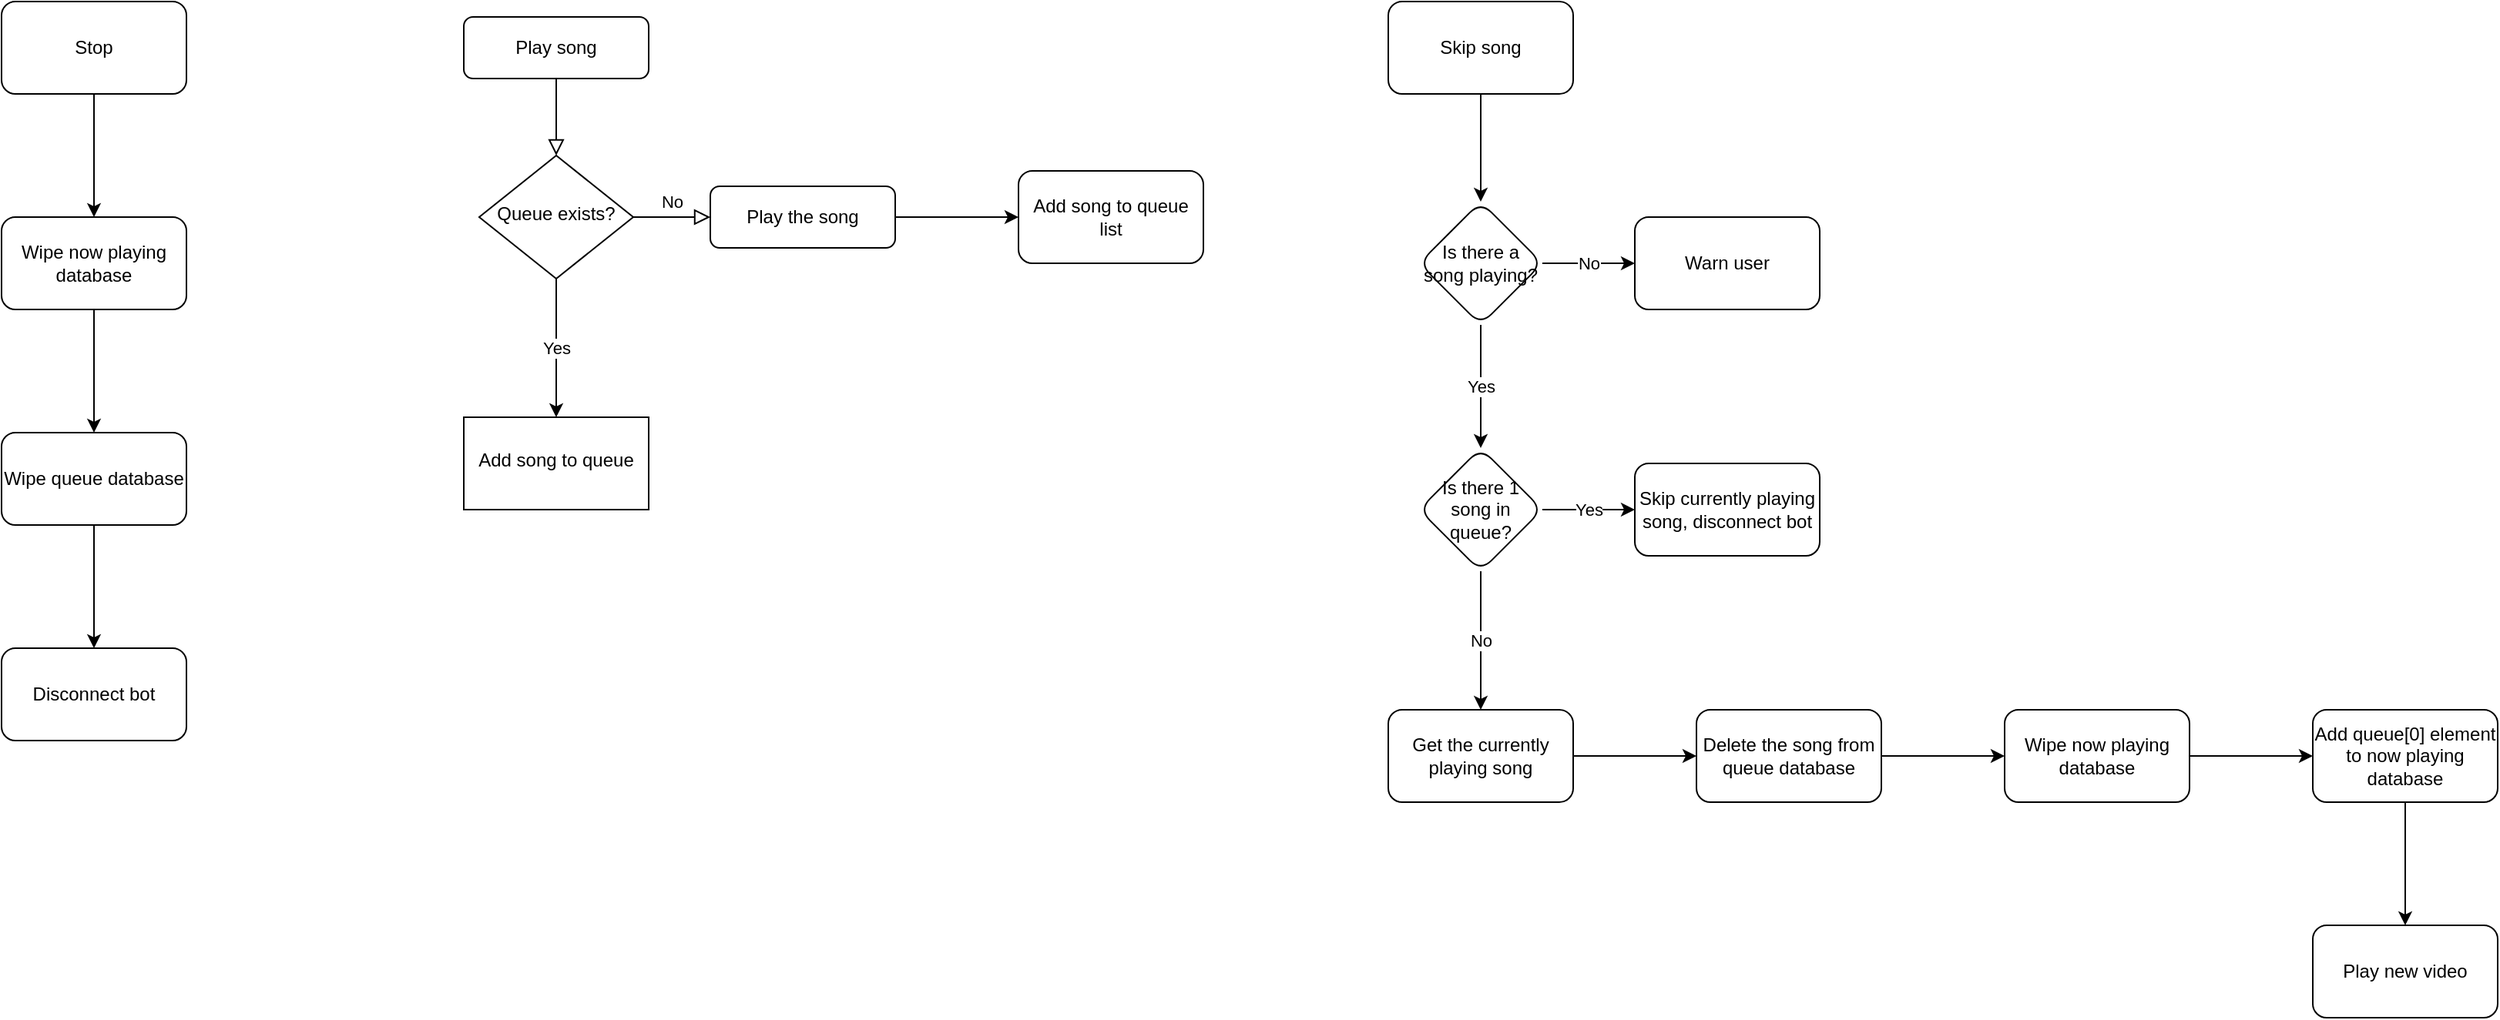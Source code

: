 <mxfile version="15.8.7" type="device"><diagram id="C5RBs43oDa-KdzZeNtuy" name="Page-1"><mxGraphModel dx="1609" dy="531" grid="1" gridSize="10" guides="1" tooltips="1" connect="1" arrows="1" fold="1" page="1" pageScale="1" pageWidth="827" pageHeight="1169" math="0" shadow="0"><root><mxCell id="WIyWlLk6GJQsqaUBKTNV-0"/><mxCell id="WIyWlLk6GJQsqaUBKTNV-1" parent="WIyWlLk6GJQsqaUBKTNV-0"/><mxCell id="WIyWlLk6GJQsqaUBKTNV-2" value="" style="rounded=0;html=1;jettySize=auto;orthogonalLoop=1;fontSize=11;endArrow=block;endFill=0;endSize=8;strokeWidth=1;shadow=0;labelBackgroundColor=none;edgeStyle=orthogonalEdgeStyle;" parent="WIyWlLk6GJQsqaUBKTNV-1" source="WIyWlLk6GJQsqaUBKTNV-3" target="WIyWlLk6GJQsqaUBKTNV-6" edge="1"><mxGeometry relative="1" as="geometry"/></mxCell><mxCell id="WIyWlLk6GJQsqaUBKTNV-3" value="Play song" style="rounded=1;whiteSpace=wrap;html=1;fontSize=12;glass=0;strokeWidth=1;shadow=0;" parent="WIyWlLk6GJQsqaUBKTNV-1" vertex="1"><mxGeometry x="160" y="80" width="120" height="40" as="geometry"/></mxCell><mxCell id="WIyWlLk6GJQsqaUBKTNV-5" value="No" style="edgeStyle=orthogonalEdgeStyle;rounded=0;html=1;jettySize=auto;orthogonalLoop=1;fontSize=11;endArrow=block;endFill=0;endSize=8;strokeWidth=1;shadow=0;labelBackgroundColor=none;" parent="WIyWlLk6GJQsqaUBKTNV-1" source="WIyWlLk6GJQsqaUBKTNV-6" target="WIyWlLk6GJQsqaUBKTNV-7" edge="1"><mxGeometry y="10" relative="1" as="geometry"><mxPoint as="offset"/></mxGeometry></mxCell><mxCell id="eSuluReuWYQ-CYM46R-5-3" value="Yes" style="edgeStyle=orthogonalEdgeStyle;rounded=0;orthogonalLoop=1;jettySize=auto;html=1;" edge="1" parent="WIyWlLk6GJQsqaUBKTNV-1" source="WIyWlLk6GJQsqaUBKTNV-6" target="eSuluReuWYQ-CYM46R-5-2"><mxGeometry relative="1" as="geometry"/></mxCell><mxCell id="WIyWlLk6GJQsqaUBKTNV-6" value="Queue exists?" style="rhombus;whiteSpace=wrap;html=1;shadow=0;fontFamily=Helvetica;fontSize=12;align=center;strokeWidth=1;spacing=6;spacingTop=-4;" parent="WIyWlLk6GJQsqaUBKTNV-1" vertex="1"><mxGeometry x="170" y="170" width="100" height="80" as="geometry"/></mxCell><mxCell id="eSuluReuWYQ-CYM46R-5-1" value="" style="edgeStyle=orthogonalEdgeStyle;rounded=0;orthogonalLoop=1;jettySize=auto;html=1;" edge="1" parent="WIyWlLk6GJQsqaUBKTNV-1" source="WIyWlLk6GJQsqaUBKTNV-7" target="eSuluReuWYQ-CYM46R-5-0"><mxGeometry relative="1" as="geometry"/></mxCell><mxCell id="WIyWlLk6GJQsqaUBKTNV-7" value="Play the song" style="rounded=1;whiteSpace=wrap;html=1;fontSize=12;glass=0;strokeWidth=1;shadow=0;" parent="WIyWlLk6GJQsqaUBKTNV-1" vertex="1"><mxGeometry x="320" y="190" width="120" height="40" as="geometry"/></mxCell><mxCell id="eSuluReuWYQ-CYM46R-5-0" value="Add song to queue list" style="whiteSpace=wrap;html=1;rounded=1;shadow=0;strokeWidth=1;glass=0;" vertex="1" parent="WIyWlLk6GJQsqaUBKTNV-1"><mxGeometry x="520" y="180" width="120" height="60" as="geometry"/></mxCell><mxCell id="eSuluReuWYQ-CYM46R-5-2" value="Add song to queue" style="whiteSpace=wrap;html=1;shadow=0;strokeWidth=1;spacing=6;spacingTop=-4;" vertex="1" parent="WIyWlLk6GJQsqaUBKTNV-1"><mxGeometry x="160" y="340" width="120" height="60" as="geometry"/></mxCell><mxCell id="eSuluReuWYQ-CYM46R-5-6" value="" style="edgeStyle=orthogonalEdgeStyle;rounded=0;orthogonalLoop=1;jettySize=auto;html=1;" edge="1" parent="WIyWlLk6GJQsqaUBKTNV-1" source="eSuluReuWYQ-CYM46R-5-4" target="eSuluReuWYQ-CYM46R-5-5"><mxGeometry relative="1" as="geometry"/></mxCell><mxCell id="eSuluReuWYQ-CYM46R-5-4" value="Skip song" style="rounded=1;whiteSpace=wrap;html=1;" vertex="1" parent="WIyWlLk6GJQsqaUBKTNV-1"><mxGeometry x="760" y="70" width="120" height="60" as="geometry"/></mxCell><mxCell id="eSuluReuWYQ-CYM46R-5-8" value="No" style="edgeStyle=orthogonalEdgeStyle;rounded=0;orthogonalLoop=1;jettySize=auto;html=1;" edge="1" parent="WIyWlLk6GJQsqaUBKTNV-1" source="eSuluReuWYQ-CYM46R-5-5" target="eSuluReuWYQ-CYM46R-5-7"><mxGeometry relative="1" as="geometry"/></mxCell><mxCell id="eSuluReuWYQ-CYM46R-5-10" value="Yes" style="edgeStyle=orthogonalEdgeStyle;rounded=0;orthogonalLoop=1;jettySize=auto;html=1;" edge="1" parent="WIyWlLk6GJQsqaUBKTNV-1" source="eSuluReuWYQ-CYM46R-5-5" target="eSuluReuWYQ-CYM46R-5-9"><mxGeometry relative="1" as="geometry"/></mxCell><mxCell id="eSuluReuWYQ-CYM46R-5-5" value="Is there a song playing?" style="rhombus;whiteSpace=wrap;html=1;rounded=1;" vertex="1" parent="WIyWlLk6GJQsqaUBKTNV-1"><mxGeometry x="780" y="200" width="80" height="80" as="geometry"/></mxCell><mxCell id="eSuluReuWYQ-CYM46R-5-7" value="Warn user" style="whiteSpace=wrap;html=1;rounded=1;" vertex="1" parent="WIyWlLk6GJQsqaUBKTNV-1"><mxGeometry x="920" y="210" width="120" height="60" as="geometry"/></mxCell><mxCell id="eSuluReuWYQ-CYM46R-5-12" value="Yes" style="edgeStyle=orthogonalEdgeStyle;rounded=0;orthogonalLoop=1;jettySize=auto;html=1;" edge="1" parent="WIyWlLk6GJQsqaUBKTNV-1" source="eSuluReuWYQ-CYM46R-5-9" target="eSuluReuWYQ-CYM46R-5-11"><mxGeometry relative="1" as="geometry"/></mxCell><mxCell id="eSuluReuWYQ-CYM46R-5-14" value="No" style="edgeStyle=orthogonalEdgeStyle;rounded=0;orthogonalLoop=1;jettySize=auto;html=1;" edge="1" parent="WIyWlLk6GJQsqaUBKTNV-1" source="eSuluReuWYQ-CYM46R-5-9" target="eSuluReuWYQ-CYM46R-5-13"><mxGeometry relative="1" as="geometry"/></mxCell><mxCell id="eSuluReuWYQ-CYM46R-5-9" value="Is there 1 song in queue?" style="rhombus;whiteSpace=wrap;html=1;rounded=1;" vertex="1" parent="WIyWlLk6GJQsqaUBKTNV-1"><mxGeometry x="780" y="360" width="80" height="80" as="geometry"/></mxCell><mxCell id="eSuluReuWYQ-CYM46R-5-11" value="Skip currently playing song, disconnect bot" style="whiteSpace=wrap;html=1;rounded=1;" vertex="1" parent="WIyWlLk6GJQsqaUBKTNV-1"><mxGeometry x="920" y="370" width="120" height="60" as="geometry"/></mxCell><mxCell id="eSuluReuWYQ-CYM46R-5-16" value="" style="edgeStyle=orthogonalEdgeStyle;rounded=0;orthogonalLoop=1;jettySize=auto;html=1;" edge="1" parent="WIyWlLk6GJQsqaUBKTNV-1" source="eSuluReuWYQ-CYM46R-5-13" target="eSuluReuWYQ-CYM46R-5-15"><mxGeometry relative="1" as="geometry"/></mxCell><mxCell id="eSuluReuWYQ-CYM46R-5-13" value="Get the currently playing song" style="whiteSpace=wrap;html=1;rounded=1;" vertex="1" parent="WIyWlLk6GJQsqaUBKTNV-1"><mxGeometry x="760" y="530" width="120" height="60" as="geometry"/></mxCell><mxCell id="eSuluReuWYQ-CYM46R-5-18" value="" style="edgeStyle=orthogonalEdgeStyle;rounded=0;orthogonalLoop=1;jettySize=auto;html=1;" edge="1" parent="WIyWlLk6GJQsqaUBKTNV-1" source="eSuluReuWYQ-CYM46R-5-15" target="eSuluReuWYQ-CYM46R-5-17"><mxGeometry relative="1" as="geometry"/></mxCell><mxCell id="eSuluReuWYQ-CYM46R-5-15" value="Delete the song from queue database" style="whiteSpace=wrap;html=1;rounded=1;" vertex="1" parent="WIyWlLk6GJQsqaUBKTNV-1"><mxGeometry x="960" y="530" width="120" height="60" as="geometry"/></mxCell><mxCell id="eSuluReuWYQ-CYM46R-5-20" value="" style="edgeStyle=orthogonalEdgeStyle;rounded=0;orthogonalLoop=1;jettySize=auto;html=1;" edge="1" parent="WIyWlLk6GJQsqaUBKTNV-1" source="eSuluReuWYQ-CYM46R-5-17" target="eSuluReuWYQ-CYM46R-5-19"><mxGeometry relative="1" as="geometry"/></mxCell><mxCell id="eSuluReuWYQ-CYM46R-5-17" value="Wipe now playing database" style="whiteSpace=wrap;html=1;rounded=1;" vertex="1" parent="WIyWlLk6GJQsqaUBKTNV-1"><mxGeometry x="1160" y="530" width="120" height="60" as="geometry"/></mxCell><mxCell id="eSuluReuWYQ-CYM46R-5-22" value="" style="edgeStyle=orthogonalEdgeStyle;rounded=0;orthogonalLoop=1;jettySize=auto;html=1;" edge="1" parent="WIyWlLk6GJQsqaUBKTNV-1" source="eSuluReuWYQ-CYM46R-5-19" target="eSuluReuWYQ-CYM46R-5-21"><mxGeometry relative="1" as="geometry"/></mxCell><mxCell id="eSuluReuWYQ-CYM46R-5-19" value="Add queue[0] element to now playing database" style="whiteSpace=wrap;html=1;rounded=1;" vertex="1" parent="WIyWlLk6GJQsqaUBKTNV-1"><mxGeometry x="1360" y="530" width="120" height="60" as="geometry"/></mxCell><mxCell id="eSuluReuWYQ-CYM46R-5-21" value="Play new video" style="whiteSpace=wrap;html=1;rounded=1;" vertex="1" parent="WIyWlLk6GJQsqaUBKTNV-1"><mxGeometry x="1360" y="670" width="120" height="60" as="geometry"/></mxCell><mxCell id="eSuluReuWYQ-CYM46R-5-25" value="" style="edgeStyle=orthogonalEdgeStyle;rounded=0;orthogonalLoop=1;jettySize=auto;html=1;" edge="1" parent="WIyWlLk6GJQsqaUBKTNV-1" source="eSuluReuWYQ-CYM46R-5-23" target="eSuluReuWYQ-CYM46R-5-24"><mxGeometry relative="1" as="geometry"/></mxCell><mxCell id="eSuluReuWYQ-CYM46R-5-23" value="Stop" style="rounded=1;whiteSpace=wrap;html=1;" vertex="1" parent="WIyWlLk6GJQsqaUBKTNV-1"><mxGeometry x="-140" y="70" width="120" height="60" as="geometry"/></mxCell><mxCell id="eSuluReuWYQ-CYM46R-5-27" value="" style="edgeStyle=orthogonalEdgeStyle;rounded=0;orthogonalLoop=1;jettySize=auto;html=1;" edge="1" parent="WIyWlLk6GJQsqaUBKTNV-1" source="eSuluReuWYQ-CYM46R-5-24" target="eSuluReuWYQ-CYM46R-5-26"><mxGeometry relative="1" as="geometry"/></mxCell><mxCell id="eSuluReuWYQ-CYM46R-5-24" value="Wipe now playing database" style="whiteSpace=wrap;html=1;rounded=1;" vertex="1" parent="WIyWlLk6GJQsqaUBKTNV-1"><mxGeometry x="-140" y="210" width="120" height="60" as="geometry"/></mxCell><mxCell id="eSuluReuWYQ-CYM46R-5-29" value="" style="edgeStyle=orthogonalEdgeStyle;rounded=0;orthogonalLoop=1;jettySize=auto;html=1;" edge="1" parent="WIyWlLk6GJQsqaUBKTNV-1" source="eSuluReuWYQ-CYM46R-5-26" target="eSuluReuWYQ-CYM46R-5-28"><mxGeometry relative="1" as="geometry"/></mxCell><mxCell id="eSuluReuWYQ-CYM46R-5-26" value="Wipe queue database" style="whiteSpace=wrap;html=1;rounded=1;" vertex="1" parent="WIyWlLk6GJQsqaUBKTNV-1"><mxGeometry x="-140" y="350" width="120" height="60" as="geometry"/></mxCell><mxCell id="eSuluReuWYQ-CYM46R-5-28" value="Disconnect bot" style="whiteSpace=wrap;html=1;rounded=1;" vertex="1" parent="WIyWlLk6GJQsqaUBKTNV-1"><mxGeometry x="-140" y="490" width="120" height="60" as="geometry"/></mxCell></root></mxGraphModel></diagram></mxfile>